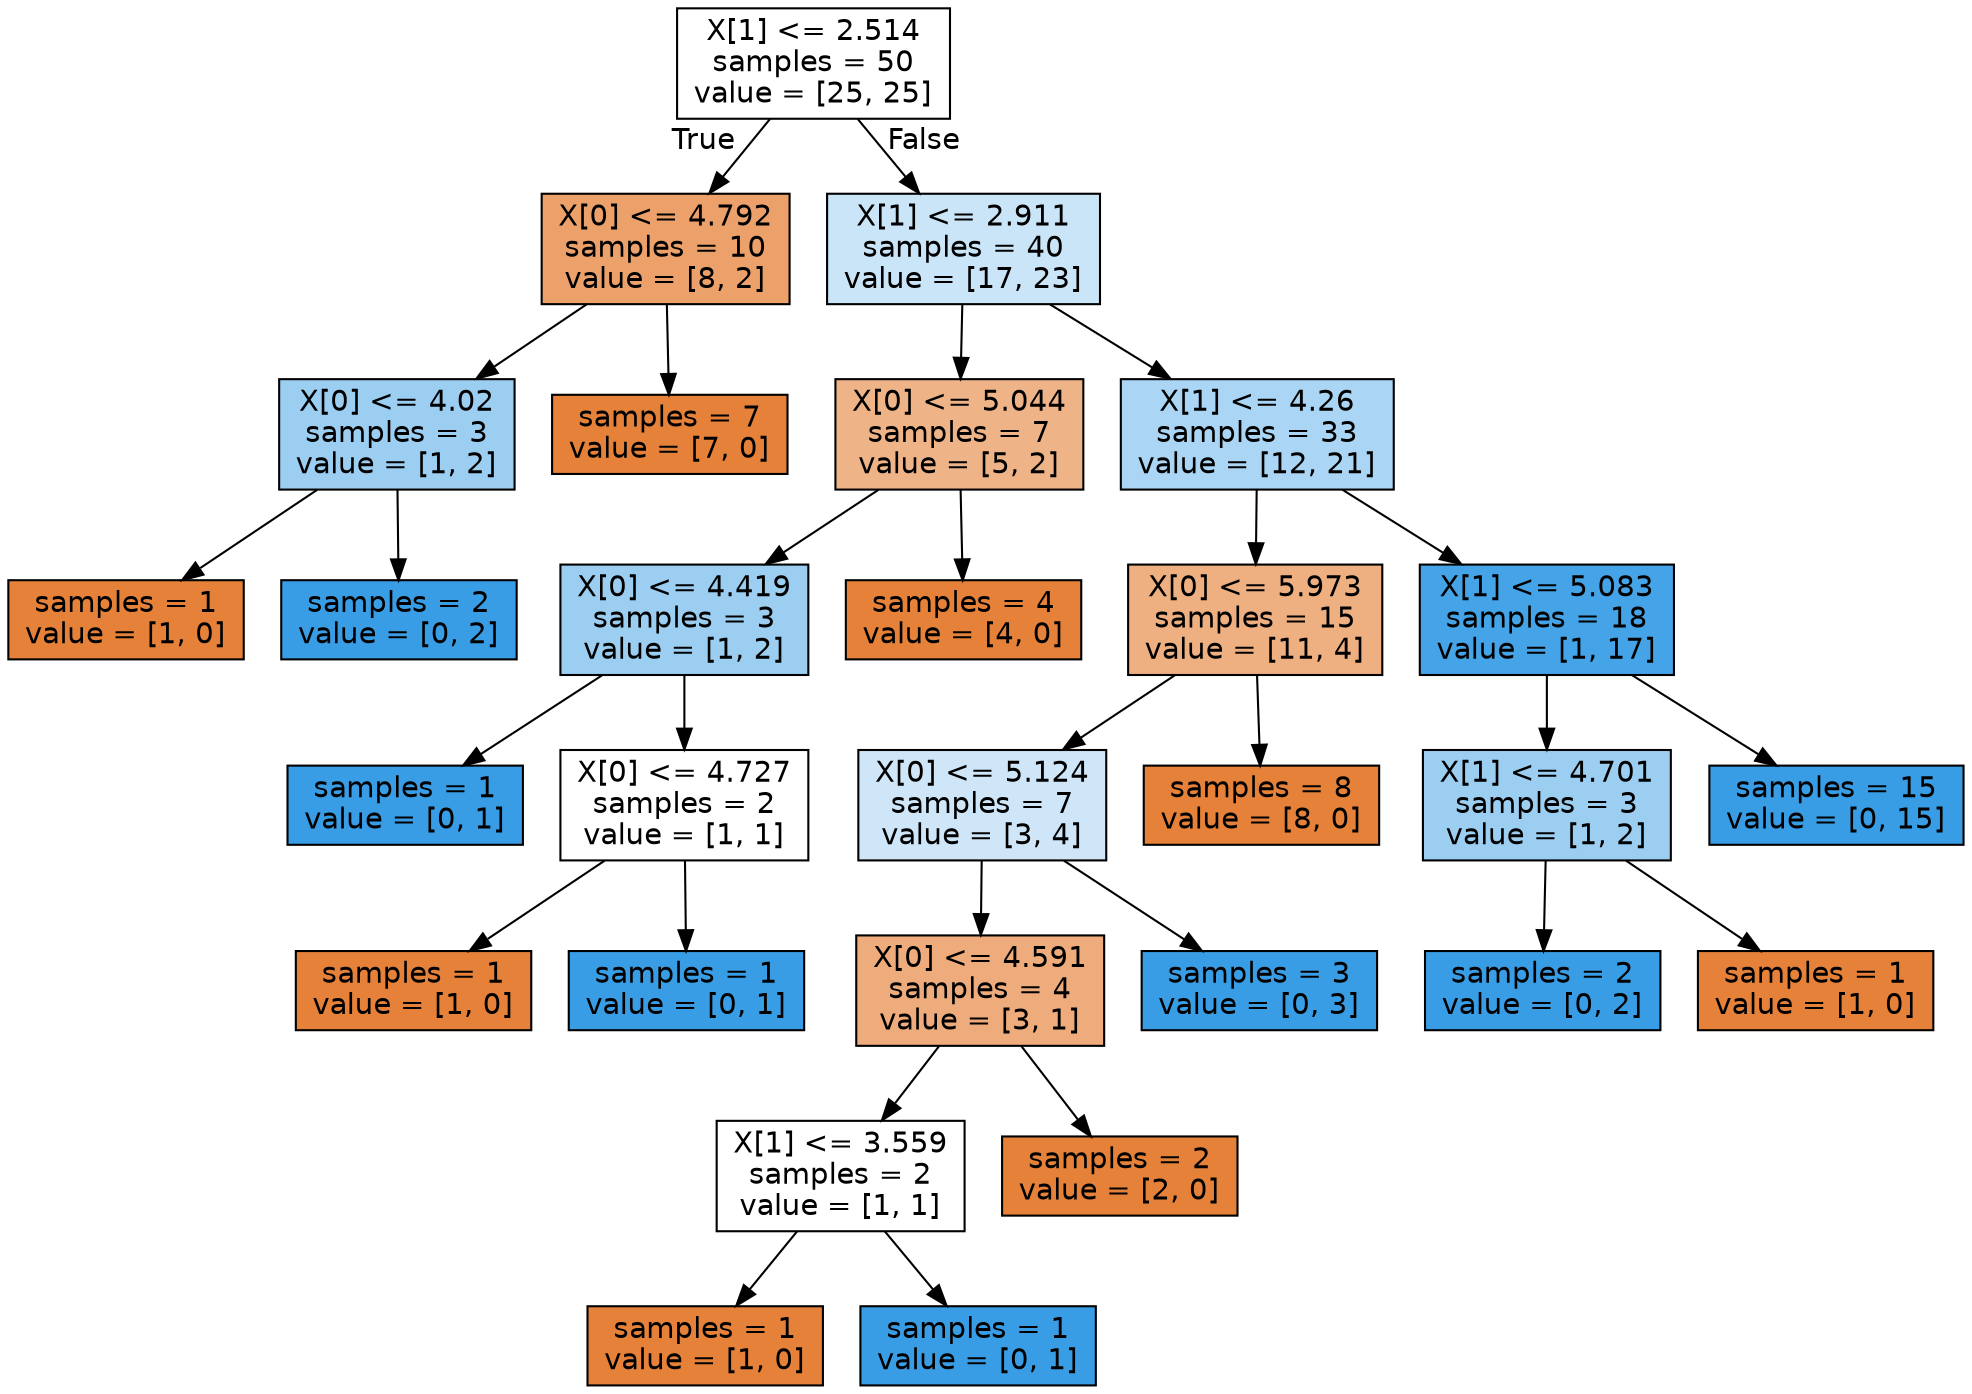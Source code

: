 digraph Tree {
node [shape=box, style="filled", color="black", fontname="helvetica"] ;
edge [fontname="helvetica"] ;
0 [label="X[1] <= 2.514\nsamples = 50\nvalue = [25, 25]", fillcolor="#ffffff"] ;
1 [label="X[0] <= 4.792\nsamples = 10\nvalue = [8, 2]", fillcolor="#eca06a"] ;
0 -> 1 [labeldistance=2.5, labelangle=45, headlabel="True"] ;
5 [label="X[0] <= 4.02\nsamples = 3\nvalue = [1, 2]", fillcolor="#9ccef2"] ;
1 -> 5 ;
6 [label="samples = 1\nvalue = [1, 0]", fillcolor="#e58139"] ;
5 -> 6 ;
7 [label="samples = 2\nvalue = [0, 2]", fillcolor="#399de5"] ;
5 -> 7 ;
8 [label="samples = 7\nvalue = [7, 0]", fillcolor="#e58139"] ;
1 -> 8 ;
2 [label="X[1] <= 2.911\nsamples = 40\nvalue = [17, 23]", fillcolor="#cbe5f8"] ;
0 -> 2 [labeldistance=2.5, labelangle=-45, headlabel="False"] ;
3 [label="X[0] <= 5.044\nsamples = 7\nvalue = [5, 2]", fillcolor="#efb388"] ;
2 -> 3 ;
9 [label="X[0] <= 4.419\nsamples = 3\nvalue = [1, 2]", fillcolor="#9ccef2"] ;
3 -> 9 ;
10 [label="samples = 1\nvalue = [0, 1]", fillcolor="#399de5"] ;
9 -> 10 ;
11 [label="X[0] <= 4.727\nsamples = 2\nvalue = [1, 1]", fillcolor="#ffffff"] ;
9 -> 11 ;
12 [label="samples = 1\nvalue = [1, 0]", fillcolor="#e58139"] ;
11 -> 12 ;
13 [label="samples = 1\nvalue = [0, 1]", fillcolor="#399de5"] ;
11 -> 13 ;
14 [label="samples = 4\nvalue = [4, 0]", fillcolor="#e58139"] ;
3 -> 14 ;
4 [label="X[1] <= 4.26\nsamples = 33\nvalue = [12, 21]", fillcolor="#aad5f4"] ;
2 -> 4 ;
15 [label="X[0] <= 5.973\nsamples = 15\nvalue = [11, 4]", fillcolor="#eeaf81"] ;
4 -> 15 ;
16 [label="X[0] <= 5.124\nsamples = 7\nvalue = [3, 4]", fillcolor="#cee6f8"] ;
15 -> 16 ;
17 [label="X[0] <= 4.591\nsamples = 4\nvalue = [3, 1]", fillcolor="#eeab7b"] ;
16 -> 17 ;
18 [label="X[1] <= 3.559\nsamples = 2\nvalue = [1, 1]", fillcolor="#ffffff"] ;
17 -> 18 ;
19 [label="samples = 1\nvalue = [1, 0]", fillcolor="#e58139"] ;
18 -> 19 ;
20 [label="samples = 1\nvalue = [0, 1]", fillcolor="#399de5"] ;
18 -> 20 ;
21 [label="samples = 2\nvalue = [2, 0]", fillcolor="#e58139"] ;
17 -> 21 ;
22 [label="samples = 3\nvalue = [0, 3]", fillcolor="#399de5"] ;
16 -> 22 ;
23 [label="samples = 8\nvalue = [8, 0]", fillcolor="#e58139"] ;
15 -> 23 ;
24 [label="X[1] <= 5.083\nsamples = 18\nvalue = [1, 17]", fillcolor="#45a3e7"] ;
4 -> 24 ;
25 [label="X[1] <= 4.701\nsamples = 3\nvalue = [1, 2]", fillcolor="#9ccef2"] ;
24 -> 25 ;
26 [label="samples = 2\nvalue = [0, 2]", fillcolor="#399de5"] ;
25 -> 26 ;
27 [label="samples = 1\nvalue = [1, 0]", fillcolor="#e58139"] ;
25 -> 27 ;
28 [label="samples = 15\nvalue = [0, 15]", fillcolor="#399de5"] ;
24 -> 28 ;
}
